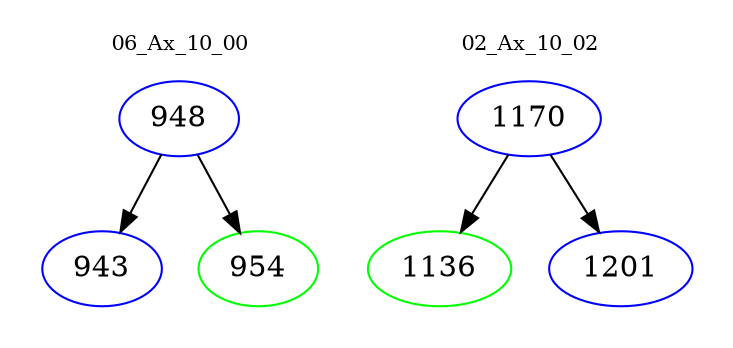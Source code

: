 digraph{
subgraph cluster_0 {
color = white
label = "06_Ax_10_00";
fontsize=10;
T0_948 [label="948", color="blue"]
T0_948 -> T0_943 [color="black"]
T0_943 [label="943", color="blue"]
T0_948 -> T0_954 [color="black"]
T0_954 [label="954", color="green"]
}
subgraph cluster_1 {
color = white
label = "02_Ax_10_02";
fontsize=10;
T1_1170 [label="1170", color="blue"]
T1_1170 -> T1_1136 [color="black"]
T1_1136 [label="1136", color="green"]
T1_1170 -> T1_1201 [color="black"]
T1_1201 [label="1201", color="blue"]
}
}
